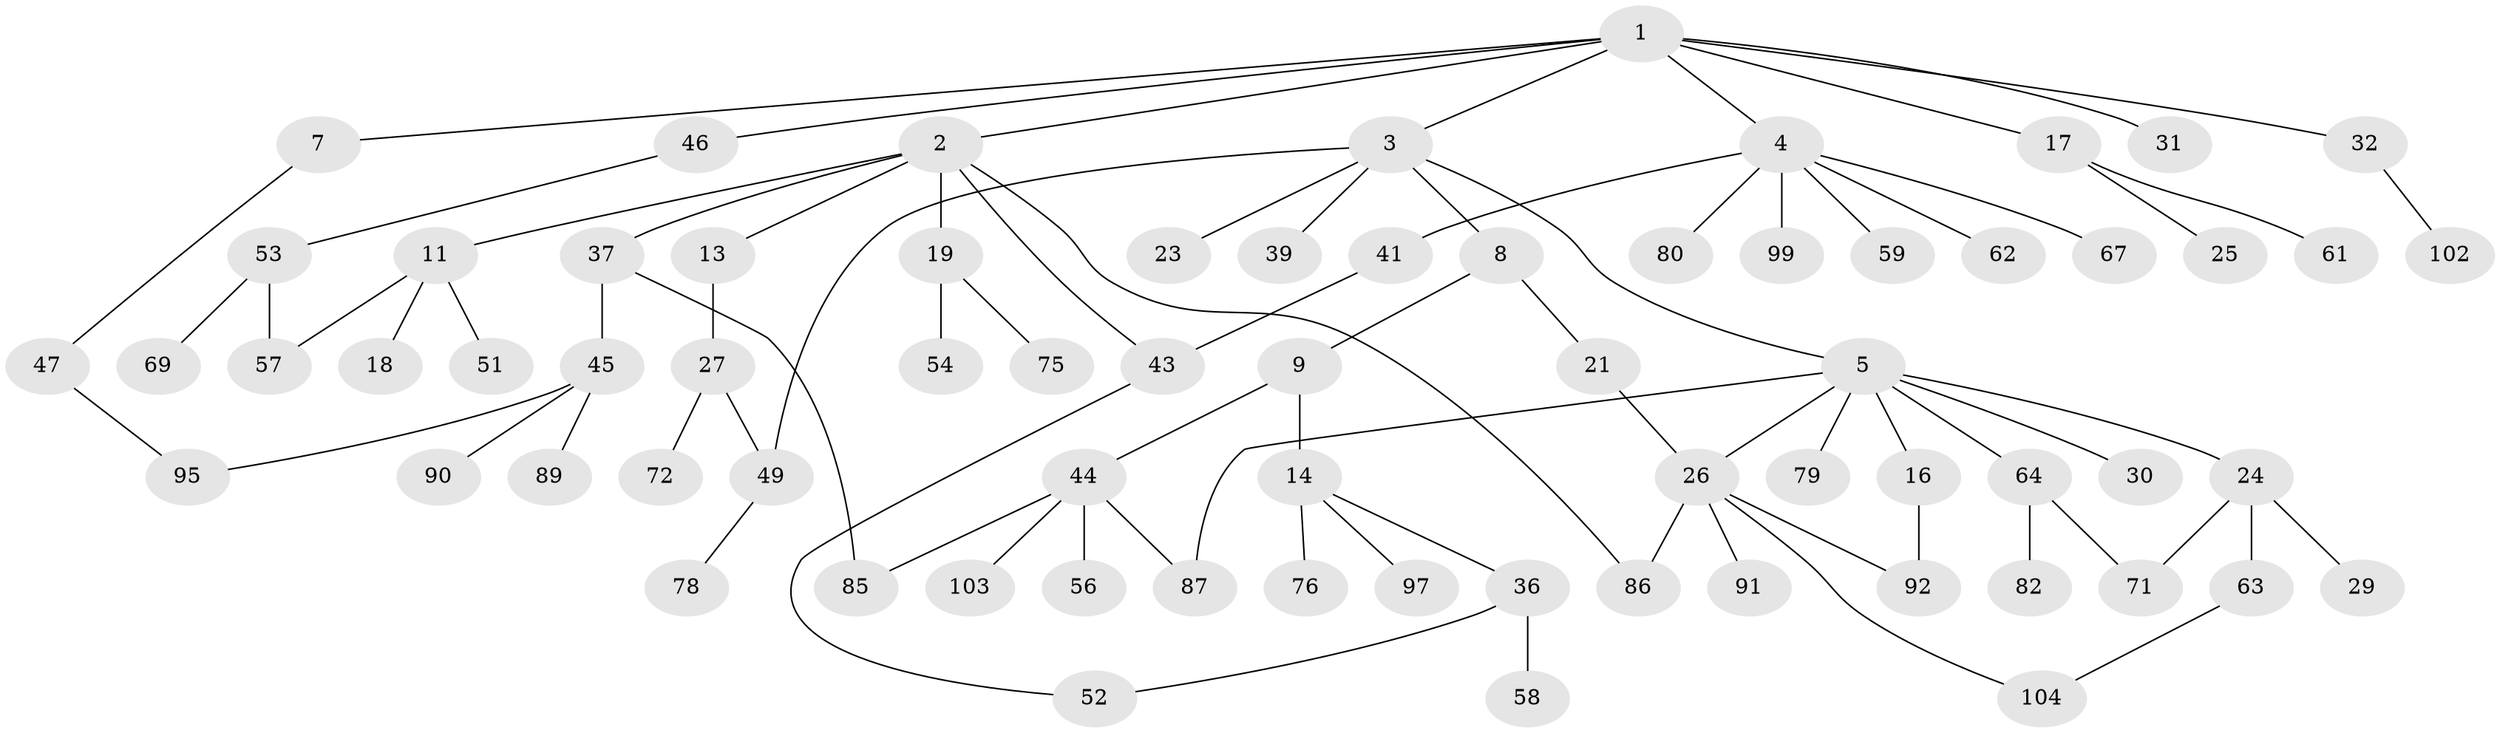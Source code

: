 // original degree distribution, {7: 0.009433962264150943, 3: 0.18867924528301888, 5: 0.04716981132075472, 6: 0.02830188679245283, 2: 0.27358490566037735, 4: 0.05660377358490566, 1: 0.39622641509433965}
// Generated by graph-tools (version 1.1) at 2025/41/03/06/25 10:41:29]
// undirected, 70 vertices, 81 edges
graph export_dot {
graph [start="1"]
  node [color=gray90,style=filled];
  1 [super="+20"];
  2 [super="+6"];
  3 [super="+15"];
  4 [super="+10"];
  5 [super="+12"];
  7;
  8 [super="+38"];
  9;
  11 [super="+84"];
  13;
  14 [super="+22"];
  16 [super="+33"];
  17 [super="+40"];
  18;
  19 [super="+35"];
  21 [super="+77"];
  23;
  24 [super="+28"];
  25 [super="+55"];
  26 [super="+34"];
  27 [super="+70"];
  29;
  30;
  31;
  32 [super="+50"];
  36 [super="+42"];
  37 [super="+98"];
  39;
  41;
  43 [super="+101"];
  44 [super="+48"];
  45 [super="+73"];
  46 [super="+88"];
  47 [super="+60"];
  49 [super="+65"];
  51;
  52 [super="+94"];
  53;
  54;
  56;
  57;
  58;
  59;
  61;
  62 [super="+66"];
  63 [super="+74"];
  64 [super="+81"];
  67 [super="+68"];
  69;
  71;
  72;
  75 [super="+106"];
  76;
  78 [super="+83"];
  79;
  80 [super="+105"];
  82;
  85;
  86 [super="+93"];
  87 [super="+100"];
  89;
  90;
  91;
  92 [super="+96"];
  95;
  97;
  99;
  102;
  103;
  104;
  1 -- 2;
  1 -- 3;
  1 -- 4;
  1 -- 7;
  1 -- 17;
  1 -- 31;
  1 -- 32;
  1 -- 46;
  2 -- 37;
  2 -- 19;
  2 -- 11;
  2 -- 43;
  2 -- 13;
  2 -- 86;
  3 -- 5;
  3 -- 8;
  3 -- 39;
  3 -- 49;
  3 -- 23;
  4 -- 67;
  4 -- 80;
  4 -- 99;
  4 -- 41;
  4 -- 59;
  4 -- 62;
  5 -- 16;
  5 -- 26;
  5 -- 79;
  5 -- 64;
  5 -- 87;
  5 -- 24;
  5 -- 30;
  7 -- 47;
  8 -- 9;
  8 -- 21;
  9 -- 14;
  9 -- 44;
  11 -- 18;
  11 -- 51;
  11 -- 57;
  13 -- 27;
  14 -- 76;
  14 -- 97;
  14 -- 36;
  16 -- 92;
  17 -- 25;
  17 -- 61;
  19 -- 75;
  19 -- 54;
  21 -- 26;
  24 -- 63;
  24 -- 29;
  24 -- 71;
  26 -- 86;
  26 -- 91;
  26 -- 92;
  26 -- 104;
  27 -- 72;
  27 -- 49;
  32 -- 102;
  36 -- 52;
  36 -- 58;
  37 -- 45;
  37 -- 85;
  41 -- 43;
  43 -- 52;
  44 -- 56;
  44 -- 103;
  44 -- 85;
  44 -- 87;
  45 -- 90;
  45 -- 95;
  45 -- 89;
  46 -- 53;
  47 -- 95;
  49 -- 78;
  53 -- 69;
  53 -- 57;
  63 -- 104;
  64 -- 82;
  64 -- 71;
}
